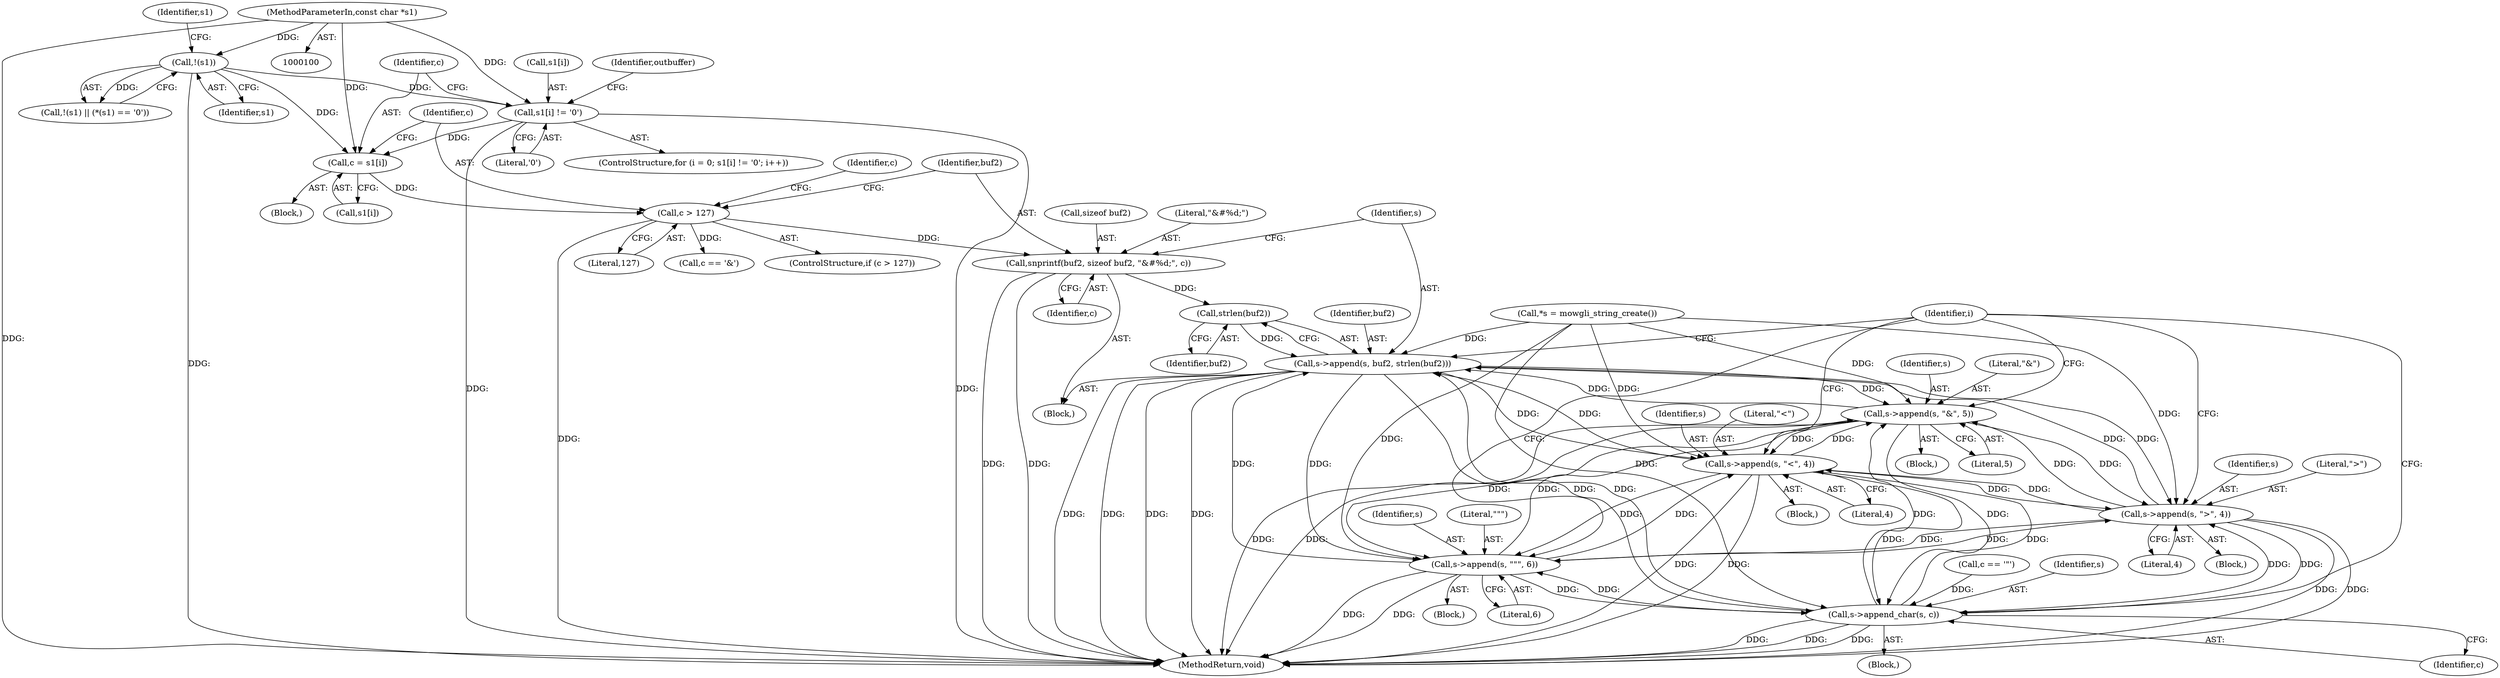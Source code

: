 digraph "0_atheme_87580d767868360d2fed503980129504da84b63e@API" {
"1000160" [label="(Call,strlen(buf2))"];
"1000151" [label="(Call,snprintf(buf2, sizeof buf2, \"&#%d;\", c))"];
"1000147" [label="(Call,c > 127)"];
"1000141" [label="(Call,c = s1[i])"];
"1000133" [label="(Call,s1[i] != '\0')"];
"1000121" [label="(Call,!(s1))"];
"1000102" [label="(MethodParameterIn,const char *s1)"];
"1000157" [label="(Call,s->append(s, buf2, strlen(buf2)))"];
"1000168" [label="(Call,s->append(s, \"&amp;\", 5))"];
"1000178" [label="(Call,s->append(s, \"&lt;\", 4))"];
"1000188" [label="(Call,s->append(s, \"&gt;\", 4))"];
"1000198" [label="(Call,s->append(s, \"&quot;\", 6))"];
"1000204" [label="(Call,s->append_char(s, c))"];
"1000160" [label="(Call,strlen(buf2))"];
"1000157" [label="(Call,s->append(s, buf2, strlen(buf2)))"];
"1000198" [label="(Call,s->append(s, \"&quot;\", 6))"];
"1000150" [label="(Block,)"];
"1000129" [label="(ControlStructure,for (i = 0; s1[i] != '\0'; i++))"];
"1000197" [label="(Block,)"];
"1000156" [label="(Identifier,c)"];
"1000158" [label="(Identifier,s)"];
"1000146" [label="(ControlStructure,if (c > 127))"];
"1000191" [label="(Literal,4)"];
"1000187" [label="(Block,)"];
"1000161" [label="(Identifier,buf2)"];
"1000142" [label="(Identifier,c)"];
"1000201" [label="(Literal,6)"];
"1000155" [label="(Literal,\"&#%d;\")"];
"1000213" [label="(MethodReturn,void)"];
"1000122" [label="(Identifier,s1)"];
"1000177" [label="(Block,)"];
"1000108" [label="(Call,*s = mowgli_string_create())"];
"1000199" [label="(Identifier,s)"];
"1000194" [label="(Call,c == '\"')"];
"1000204" [label="(Call,s->append_char(s, c))"];
"1000169" [label="(Identifier,s)"];
"1000179" [label="(Identifier,s)"];
"1000189" [label="(Identifier,s)"];
"1000148" [label="(Identifier,c)"];
"1000203" [label="(Block,)"];
"1000125" [label="(Identifier,s1)"];
"1000170" [label="(Literal,\"&amp;\")"];
"1000165" [label="(Identifier,c)"];
"1000168" [label="(Call,s->append(s, \"&amp;\", 5))"];
"1000140" [label="(Block,)"];
"1000143" [label="(Call,s1[i])"];
"1000188" [label="(Call,s->append(s, \"&gt;\", 4))"];
"1000181" [label="(Literal,4)"];
"1000200" [label="(Literal,\"&quot;\")"];
"1000167" [label="(Block,)"];
"1000205" [label="(Identifier,s)"];
"1000134" [label="(Call,s1[i])"];
"1000159" [label="(Identifier,buf2)"];
"1000206" [label="(Identifier,c)"];
"1000149" [label="(Literal,127)"];
"1000121" [label="(Call,!(s1))"];
"1000133" [label="(Call,s1[i] != '\0')"];
"1000102" [label="(MethodParameterIn,const char *s1)"];
"1000164" [label="(Call,c == '&')"];
"1000178" [label="(Call,s->append(s, \"&lt;\", 4))"];
"1000190" [label="(Literal,\"&gt;\")"];
"1000141" [label="(Call,c = s1[i])"];
"1000208" [label="(Identifier,outbuffer)"];
"1000153" [label="(Call,sizeof buf2)"];
"1000151" [label="(Call,snprintf(buf2, sizeof buf2, \"&#%d;\", c))"];
"1000147" [label="(Call,c > 127)"];
"1000180" [label="(Literal,\"&lt;\")"];
"1000152" [label="(Identifier,buf2)"];
"1000139" [label="(Identifier,i)"];
"1000120" [label="(Call,!(s1) || (*(s1) == '\0'))"];
"1000137" [label="(Literal,'\0')"];
"1000171" [label="(Literal,5)"];
"1000160" -> "1000157"  [label="AST: "];
"1000160" -> "1000161"  [label="CFG: "];
"1000161" -> "1000160"  [label="AST: "];
"1000157" -> "1000160"  [label="CFG: "];
"1000160" -> "1000157"  [label="DDG: "];
"1000151" -> "1000160"  [label="DDG: "];
"1000151" -> "1000150"  [label="AST: "];
"1000151" -> "1000156"  [label="CFG: "];
"1000152" -> "1000151"  [label="AST: "];
"1000153" -> "1000151"  [label="AST: "];
"1000155" -> "1000151"  [label="AST: "];
"1000156" -> "1000151"  [label="AST: "];
"1000158" -> "1000151"  [label="CFG: "];
"1000151" -> "1000213"  [label="DDG: "];
"1000151" -> "1000213"  [label="DDG: "];
"1000147" -> "1000151"  [label="DDG: "];
"1000147" -> "1000146"  [label="AST: "];
"1000147" -> "1000149"  [label="CFG: "];
"1000148" -> "1000147"  [label="AST: "];
"1000149" -> "1000147"  [label="AST: "];
"1000152" -> "1000147"  [label="CFG: "];
"1000165" -> "1000147"  [label="CFG: "];
"1000147" -> "1000213"  [label="DDG: "];
"1000141" -> "1000147"  [label="DDG: "];
"1000147" -> "1000164"  [label="DDG: "];
"1000141" -> "1000140"  [label="AST: "];
"1000141" -> "1000143"  [label="CFG: "];
"1000142" -> "1000141"  [label="AST: "];
"1000143" -> "1000141"  [label="AST: "];
"1000148" -> "1000141"  [label="CFG: "];
"1000133" -> "1000141"  [label="DDG: "];
"1000121" -> "1000141"  [label="DDG: "];
"1000102" -> "1000141"  [label="DDG: "];
"1000133" -> "1000129"  [label="AST: "];
"1000133" -> "1000137"  [label="CFG: "];
"1000134" -> "1000133"  [label="AST: "];
"1000137" -> "1000133"  [label="AST: "];
"1000142" -> "1000133"  [label="CFG: "];
"1000208" -> "1000133"  [label="CFG: "];
"1000133" -> "1000213"  [label="DDG: "];
"1000133" -> "1000213"  [label="DDG: "];
"1000121" -> "1000133"  [label="DDG: "];
"1000102" -> "1000133"  [label="DDG: "];
"1000121" -> "1000120"  [label="AST: "];
"1000121" -> "1000122"  [label="CFG: "];
"1000122" -> "1000121"  [label="AST: "];
"1000125" -> "1000121"  [label="CFG: "];
"1000120" -> "1000121"  [label="CFG: "];
"1000121" -> "1000213"  [label="DDG: "];
"1000121" -> "1000120"  [label="DDG: "];
"1000102" -> "1000121"  [label="DDG: "];
"1000102" -> "1000100"  [label="AST: "];
"1000102" -> "1000213"  [label="DDG: "];
"1000157" -> "1000150"  [label="AST: "];
"1000158" -> "1000157"  [label="AST: "];
"1000159" -> "1000157"  [label="AST: "];
"1000139" -> "1000157"  [label="CFG: "];
"1000157" -> "1000213"  [label="DDG: "];
"1000157" -> "1000213"  [label="DDG: "];
"1000157" -> "1000213"  [label="DDG: "];
"1000157" -> "1000213"  [label="DDG: "];
"1000168" -> "1000157"  [label="DDG: "];
"1000178" -> "1000157"  [label="DDG: "];
"1000188" -> "1000157"  [label="DDG: "];
"1000198" -> "1000157"  [label="DDG: "];
"1000204" -> "1000157"  [label="DDG: "];
"1000108" -> "1000157"  [label="DDG: "];
"1000157" -> "1000168"  [label="DDG: "];
"1000157" -> "1000178"  [label="DDG: "];
"1000157" -> "1000188"  [label="DDG: "];
"1000157" -> "1000198"  [label="DDG: "];
"1000157" -> "1000204"  [label="DDG: "];
"1000168" -> "1000167"  [label="AST: "];
"1000168" -> "1000171"  [label="CFG: "];
"1000169" -> "1000168"  [label="AST: "];
"1000170" -> "1000168"  [label="AST: "];
"1000171" -> "1000168"  [label="AST: "];
"1000139" -> "1000168"  [label="CFG: "];
"1000168" -> "1000213"  [label="DDG: "];
"1000168" -> "1000213"  [label="DDG: "];
"1000178" -> "1000168"  [label="DDG: "];
"1000188" -> "1000168"  [label="DDG: "];
"1000198" -> "1000168"  [label="DDG: "];
"1000204" -> "1000168"  [label="DDG: "];
"1000108" -> "1000168"  [label="DDG: "];
"1000168" -> "1000178"  [label="DDG: "];
"1000168" -> "1000188"  [label="DDG: "];
"1000168" -> "1000198"  [label="DDG: "];
"1000168" -> "1000204"  [label="DDG: "];
"1000178" -> "1000177"  [label="AST: "];
"1000178" -> "1000181"  [label="CFG: "];
"1000179" -> "1000178"  [label="AST: "];
"1000180" -> "1000178"  [label="AST: "];
"1000181" -> "1000178"  [label="AST: "];
"1000139" -> "1000178"  [label="CFG: "];
"1000178" -> "1000213"  [label="DDG: "];
"1000178" -> "1000213"  [label="DDG: "];
"1000188" -> "1000178"  [label="DDG: "];
"1000198" -> "1000178"  [label="DDG: "];
"1000204" -> "1000178"  [label="DDG: "];
"1000108" -> "1000178"  [label="DDG: "];
"1000178" -> "1000188"  [label="DDG: "];
"1000178" -> "1000198"  [label="DDG: "];
"1000178" -> "1000204"  [label="DDG: "];
"1000188" -> "1000187"  [label="AST: "];
"1000188" -> "1000191"  [label="CFG: "];
"1000189" -> "1000188"  [label="AST: "];
"1000190" -> "1000188"  [label="AST: "];
"1000191" -> "1000188"  [label="AST: "];
"1000139" -> "1000188"  [label="CFG: "];
"1000188" -> "1000213"  [label="DDG: "];
"1000188" -> "1000213"  [label="DDG: "];
"1000198" -> "1000188"  [label="DDG: "];
"1000204" -> "1000188"  [label="DDG: "];
"1000108" -> "1000188"  [label="DDG: "];
"1000188" -> "1000198"  [label="DDG: "];
"1000188" -> "1000204"  [label="DDG: "];
"1000198" -> "1000197"  [label="AST: "];
"1000198" -> "1000201"  [label="CFG: "];
"1000199" -> "1000198"  [label="AST: "];
"1000200" -> "1000198"  [label="AST: "];
"1000201" -> "1000198"  [label="AST: "];
"1000139" -> "1000198"  [label="CFG: "];
"1000198" -> "1000213"  [label="DDG: "];
"1000198" -> "1000213"  [label="DDG: "];
"1000204" -> "1000198"  [label="DDG: "];
"1000108" -> "1000198"  [label="DDG: "];
"1000198" -> "1000204"  [label="DDG: "];
"1000204" -> "1000203"  [label="AST: "];
"1000204" -> "1000206"  [label="CFG: "];
"1000205" -> "1000204"  [label="AST: "];
"1000206" -> "1000204"  [label="AST: "];
"1000139" -> "1000204"  [label="CFG: "];
"1000204" -> "1000213"  [label="DDG: "];
"1000204" -> "1000213"  [label="DDG: "];
"1000204" -> "1000213"  [label="DDG: "];
"1000108" -> "1000204"  [label="DDG: "];
"1000194" -> "1000204"  [label="DDG: "];
}
